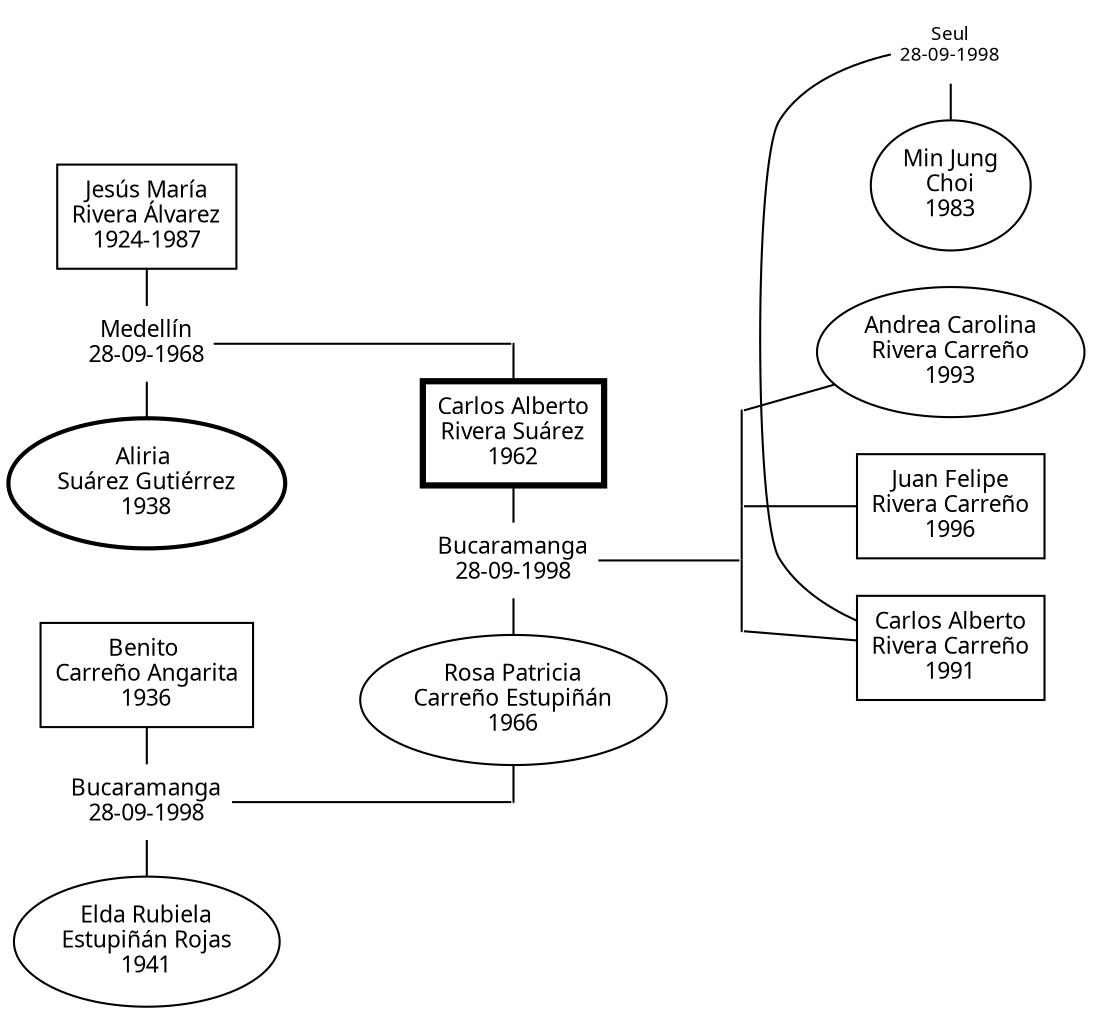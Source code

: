 digraph RiveraCarreno {
    compound=true;
    rankdir=LR
    // splines=ortho;
    // node [fontname="Gill Sans MT Pro Book", penwidth=1.0];
    edge [dir=none];
    node [fontsize=11,fontname="Helvetic Neue LT Std", penwidth=1.0];

    subgraph Gparents {rank=same;
        // men
        node [shape=box, margin=0.1];
        Jmra [label="Jesús María\nRivera Álvarez\n1924-1987"];
        Bca [label="Benito \nCarreño Angarita\n1936"];
        // women
        node [shape=oval, margin=0.05];
        Erer [label="Elda Rubiela\nEstupiñán Rojas\n1941"];
        Asg [penwidth=2.0, label="Aliria \nSuárez Gutiérrez\n1938"];
        // marriage boxes
        node [shape=plaintext];
        JmraAsg [label="Medellín\n28-09-1968"];
        BcaErer [label="Bucaramanga\n28-09-1998"];
        // edges
        Jmra -> JmraAsg -> Asg;
        Bca -> BcaErer -> Erer;
    }

    subgraph parents {rank=same;
        // men
        node [shape=box, margin=0.1];
        Cars [penwidth=3.0, label="Carlos Alberto\nRivera Suárez\n1962"];
        node [shape=oval, margin=0.05];
        Rpce [label="Rosa Patricia\nCarreño Estupiñán\n1966"];
        // marriage boxes
        node [shape=plaintext];
        CarsRpce [label="Bucaramanga\n28-09-1998"];
        node [shape=point,width=0];
        CarsChild;
        RpceChild;
        // edges
        CarsChild -> Cars -> CarsRpce -> Rpce -> RpceChild
    }

    JmraAsg -> CarsChild;
    BcaErer -> RpceChild;

    // dummy points
    subgraph Dchildren {rank=same;
        node [shape=point,width=0];
        CarsRpceChildren;
        CarcChild;
        AcrcChild;
        JfrcChild;
        // edges
        AcrcChild -> JfrcChild -> CarsRpceChildren -> CarcChild;
    }
        CarsRpce -> CarsRpceChildren;

    subgraph children {rank=max;
        // men
        node [shape=box, margin=0.1];
        Jfrc [label="Juan Felipe\nRivera Carreño\n1996"];
        Carc [label="Carlos Alberto\nRivera Carreño\n1991"];
        // women
        node [shape=oval, margin=0.05];
        Acrc [label="Andrea Carolina\nRivera Carreño\n1993"];
        // marriage connecting boxes
        // edges
        // Carc -> CarcMjc [weight=20];
        // CarcMjc -> Mjc[weight=20];
        // Mjc -> CarcMjc -> Carc;
        // Carc -> CarcMjc -> Mjc[weight=20];
    }

    subgraph spouse {rank=max;
        node [shape=oval, margin=0.05];
        Mjc [label="Min Jung\nChoi\n1983"];
        node [fontsize=9,shape=plaintext];
        CarcMjc [label="Seul\n28-09-1998"];
        CarcMjc -> Mjc;
    }

         CarcMjc -> Carc [tailports=s];

        // Carc -> CarcMjc;

// {rank=same;
        // node [shape=oval, margin=0.05];
        // Mjc [label="Min Jung\nChoi\n1983"];
        // node [fontsize=9,shape=plaintext];
        // CarcMjc [label="Seul\n28-09-1998"];
// }
        // Carc -> CarcMjc;
        // CarcMjc -> Mjc;

        // CarcMjc -> Mjc [headport=n,tailport=s,weight=20];

    CarcChild -> Carc;
    AcrcChild -> Acrc;
    JfrcChild -> Jfrc;
}
